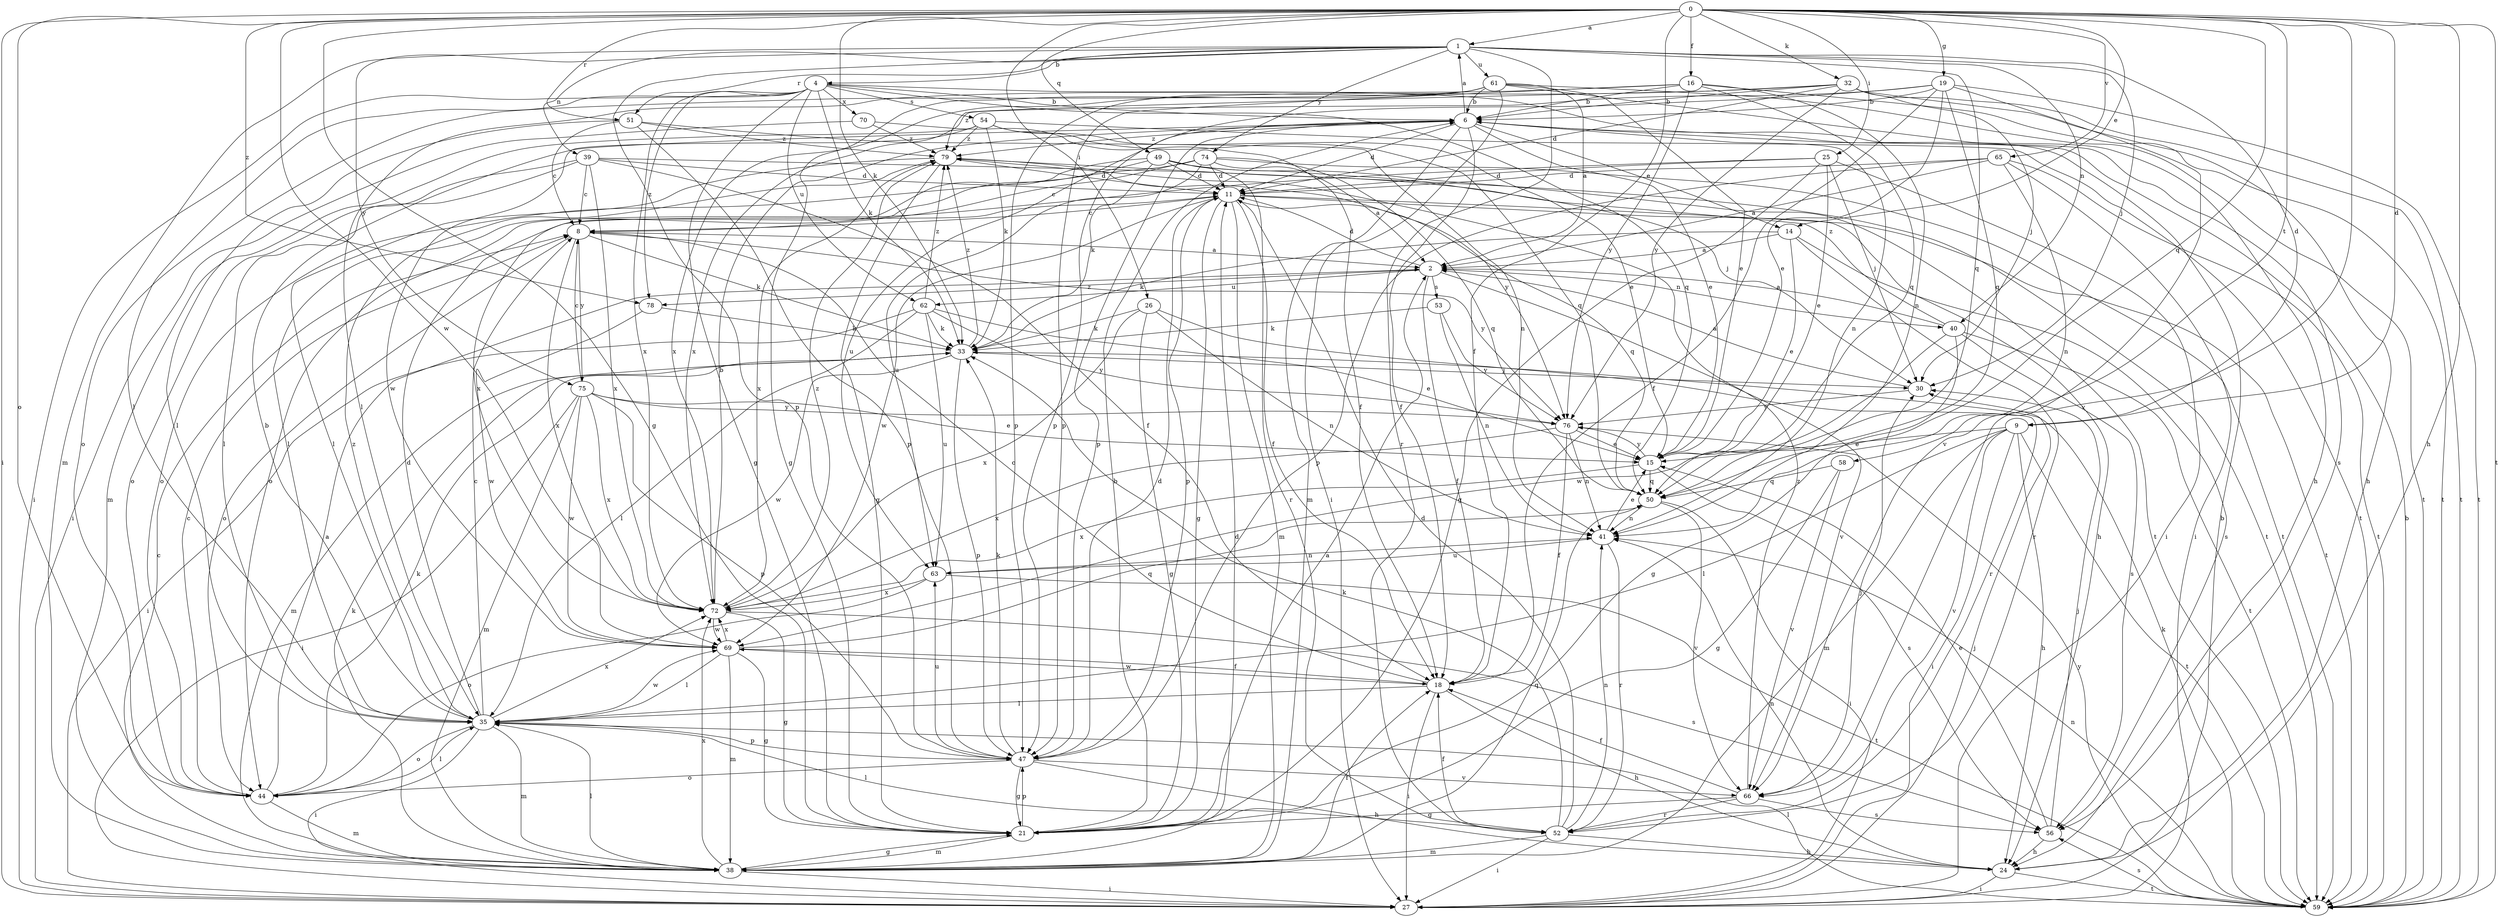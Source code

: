 strict digraph  {
0;
1;
2;
4;
6;
8;
9;
11;
14;
15;
16;
18;
19;
21;
24;
25;
26;
27;
30;
32;
33;
35;
38;
39;
40;
41;
44;
47;
49;
50;
51;
52;
53;
54;
56;
58;
59;
61;
62;
63;
65;
66;
69;
70;
72;
74;
75;
76;
78;
79;
0 -> 1  [label=a];
0 -> 9  [label=d];
0 -> 14  [label=e];
0 -> 16  [label=f];
0 -> 18  [label=f];
0 -> 19  [label=g];
0 -> 21  [label=g];
0 -> 24  [label=h];
0 -> 25  [label=i];
0 -> 26  [label=i];
0 -> 27  [label=i];
0 -> 32  [label=k];
0 -> 33  [label=k];
0 -> 44  [label=o];
0 -> 49  [label=q];
0 -> 50  [label=q];
0 -> 51  [label=r];
0 -> 58  [label=t];
0 -> 59  [label=t];
0 -> 65  [label=v];
0 -> 66  [label=v];
0 -> 69  [label=w];
0 -> 78  [label=z];
1 -> 4  [label=b];
1 -> 9  [label=d];
1 -> 30  [label=j];
1 -> 38  [label=m];
1 -> 39  [label=n];
1 -> 40  [label=n];
1 -> 47  [label=p];
1 -> 50  [label=q];
1 -> 51  [label=r];
1 -> 52  [label=r];
1 -> 61  [label=u];
1 -> 74  [label=y];
1 -> 75  [label=y];
2 -> 11  [label=d];
2 -> 18  [label=f];
2 -> 40  [label=n];
2 -> 53  [label=s];
2 -> 62  [label=u];
2 -> 66  [label=v];
2 -> 78  [label=z];
4 -> 6  [label=b];
4 -> 21  [label=g];
4 -> 27  [label=i];
4 -> 33  [label=k];
4 -> 35  [label=l];
4 -> 50  [label=q];
4 -> 54  [label=s];
4 -> 56  [label=s];
4 -> 62  [label=u];
4 -> 70  [label=x];
4 -> 72  [label=x];
4 -> 78  [label=z];
6 -> 1  [label=a];
6 -> 11  [label=d];
6 -> 14  [label=e];
6 -> 15  [label=e];
6 -> 18  [label=f];
6 -> 38  [label=m];
6 -> 41  [label=n];
6 -> 47  [label=p];
6 -> 63  [label=u];
6 -> 79  [label=z];
8 -> 2  [label=a];
8 -> 33  [label=k];
8 -> 44  [label=o];
8 -> 72  [label=x];
8 -> 75  [label=y];
8 -> 76  [label=y];
9 -> 15  [label=e];
9 -> 24  [label=h];
9 -> 27  [label=i];
9 -> 35  [label=l];
9 -> 38  [label=m];
9 -> 59  [label=t];
9 -> 66  [label=v];
11 -> 8  [label=c];
11 -> 18  [label=f];
11 -> 21  [label=g];
11 -> 24  [label=h];
11 -> 38  [label=m];
11 -> 47  [label=p];
11 -> 50  [label=q];
11 -> 59  [label=t];
11 -> 69  [label=w];
14 -> 2  [label=a];
14 -> 15  [label=e];
14 -> 33  [label=k];
14 -> 52  [label=r];
14 -> 56  [label=s];
15 -> 50  [label=q];
15 -> 56  [label=s];
15 -> 72  [label=x];
15 -> 76  [label=y];
16 -> 6  [label=b];
16 -> 35  [label=l];
16 -> 41  [label=n];
16 -> 47  [label=p];
16 -> 50  [label=q];
16 -> 59  [label=t];
16 -> 76  [label=y];
18 -> 8  [label=c];
18 -> 24  [label=h];
18 -> 27  [label=i];
18 -> 35  [label=l];
18 -> 69  [label=w];
19 -> 6  [label=b];
19 -> 15  [label=e];
19 -> 18  [label=f];
19 -> 47  [label=p];
19 -> 50  [label=q];
19 -> 59  [label=t];
19 -> 66  [label=v];
19 -> 72  [label=x];
21 -> 2  [label=a];
21 -> 6  [label=b];
21 -> 38  [label=m];
21 -> 47  [label=p];
24 -> 27  [label=i];
24 -> 41  [label=n];
24 -> 59  [label=t];
25 -> 11  [label=d];
25 -> 15  [label=e];
25 -> 21  [label=g];
25 -> 27  [label=i];
25 -> 30  [label=j];
25 -> 44  [label=o];
26 -> 21  [label=g];
26 -> 33  [label=k];
26 -> 41  [label=n];
26 -> 52  [label=r];
26 -> 72  [label=x];
27 -> 6  [label=b];
27 -> 30  [label=j];
30 -> 2  [label=a];
30 -> 76  [label=y];
32 -> 6  [label=b];
32 -> 11  [label=d];
32 -> 24  [label=h];
32 -> 30  [label=j];
32 -> 59  [label=t];
32 -> 72  [label=x];
32 -> 76  [label=y];
32 -> 79  [label=z];
33 -> 30  [label=j];
33 -> 38  [label=m];
33 -> 47  [label=p];
33 -> 69  [label=w];
33 -> 79  [label=z];
35 -> 6  [label=b];
35 -> 8  [label=c];
35 -> 11  [label=d];
35 -> 27  [label=i];
35 -> 38  [label=m];
35 -> 44  [label=o];
35 -> 47  [label=p];
35 -> 69  [label=w];
35 -> 72  [label=x];
35 -> 79  [label=z];
38 -> 8  [label=c];
38 -> 11  [label=d];
38 -> 18  [label=f];
38 -> 21  [label=g];
38 -> 27  [label=i];
38 -> 33  [label=k];
38 -> 35  [label=l];
38 -> 50  [label=q];
38 -> 72  [label=x];
39 -> 8  [label=c];
39 -> 11  [label=d];
39 -> 18  [label=f];
39 -> 35  [label=l];
39 -> 44  [label=o];
39 -> 59  [label=t];
39 -> 72  [label=x];
40 -> 2  [label=a];
40 -> 21  [label=g];
40 -> 56  [label=s];
40 -> 59  [label=t];
40 -> 69  [label=w];
40 -> 79  [label=z];
41 -> 15  [label=e];
41 -> 52  [label=r];
41 -> 63  [label=u];
44 -> 2  [label=a];
44 -> 8  [label=c];
44 -> 33  [label=k];
44 -> 35  [label=l];
44 -> 38  [label=m];
47 -> 11  [label=d];
47 -> 21  [label=g];
47 -> 24  [label=h];
47 -> 33  [label=k];
47 -> 44  [label=o];
47 -> 63  [label=u];
47 -> 66  [label=v];
49 -> 11  [label=d];
49 -> 30  [label=j];
49 -> 33  [label=k];
49 -> 35  [label=l];
49 -> 52  [label=r];
49 -> 59  [label=t];
49 -> 72  [label=x];
50 -> 27  [label=i];
50 -> 41  [label=n];
50 -> 66  [label=v];
51 -> 8  [label=c];
51 -> 35  [label=l];
51 -> 41  [label=n];
51 -> 47  [label=p];
51 -> 79  [label=z];
52 -> 11  [label=d];
52 -> 18  [label=f];
52 -> 24  [label=h];
52 -> 27  [label=i];
52 -> 33  [label=k];
52 -> 35  [label=l];
52 -> 38  [label=m];
52 -> 41  [label=n];
53 -> 33  [label=k];
53 -> 41  [label=n];
53 -> 76  [label=y];
54 -> 15  [label=e];
54 -> 33  [label=k];
54 -> 38  [label=m];
54 -> 50  [label=q];
54 -> 59  [label=t];
54 -> 69  [label=w];
54 -> 79  [label=z];
56 -> 15  [label=e];
56 -> 24  [label=h];
56 -> 30  [label=j];
58 -> 21  [label=g];
58 -> 50  [label=q];
58 -> 66  [label=v];
59 -> 6  [label=b];
59 -> 33  [label=k];
59 -> 35  [label=l];
59 -> 41  [label=n];
59 -> 56  [label=s];
59 -> 76  [label=y];
61 -> 2  [label=a];
61 -> 6  [label=b];
61 -> 15  [label=e];
61 -> 21  [label=g];
61 -> 24  [label=h];
61 -> 27  [label=i];
61 -> 44  [label=o];
61 -> 47  [label=p];
61 -> 59  [label=t];
62 -> 15  [label=e];
62 -> 27  [label=i];
62 -> 33  [label=k];
62 -> 35  [label=l];
62 -> 63  [label=u];
62 -> 76  [label=y];
62 -> 79  [label=z];
63 -> 41  [label=n];
63 -> 44  [label=o];
63 -> 59  [label=t];
63 -> 72  [label=x];
65 -> 2  [label=a];
65 -> 11  [label=d];
65 -> 27  [label=i];
65 -> 41  [label=n];
65 -> 47  [label=p];
65 -> 59  [label=t];
66 -> 18  [label=f];
66 -> 21  [label=g];
66 -> 30  [label=j];
66 -> 52  [label=r];
66 -> 56  [label=s];
66 -> 79  [label=z];
69 -> 18  [label=f];
69 -> 21  [label=g];
69 -> 35  [label=l];
69 -> 38  [label=m];
69 -> 50  [label=q];
69 -> 72  [label=x];
70 -> 18  [label=f];
70 -> 27  [label=i];
70 -> 79  [label=z];
72 -> 6  [label=b];
72 -> 21  [label=g];
72 -> 56  [label=s];
72 -> 69  [label=w];
72 -> 79  [label=z];
74 -> 2  [label=a];
74 -> 8  [label=c];
74 -> 11  [label=d];
74 -> 44  [label=o];
74 -> 50  [label=q];
74 -> 59  [label=t];
74 -> 63  [label=u];
75 -> 8  [label=c];
75 -> 15  [label=e];
75 -> 27  [label=i];
75 -> 38  [label=m];
75 -> 47  [label=p];
75 -> 69  [label=w];
75 -> 72  [label=x];
75 -> 76  [label=y];
76 -> 15  [label=e];
76 -> 18  [label=f];
76 -> 41  [label=n];
76 -> 72  [label=x];
78 -> 33  [label=k];
78 -> 69  [label=w];
79 -> 11  [label=d];
79 -> 21  [label=g];
79 -> 35  [label=l];
79 -> 72  [label=x];
79 -> 76  [label=y];
}
